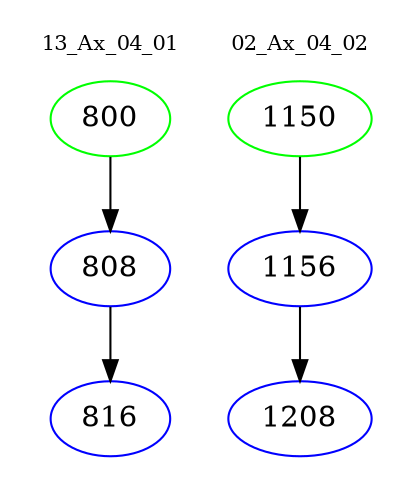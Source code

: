 digraph{
subgraph cluster_0 {
color = white
label = "13_Ax_04_01";
fontsize=10;
T0_800 [label="800", color="green"]
T0_800 -> T0_808 [color="black"]
T0_808 [label="808", color="blue"]
T0_808 -> T0_816 [color="black"]
T0_816 [label="816", color="blue"]
}
subgraph cluster_1 {
color = white
label = "02_Ax_04_02";
fontsize=10;
T1_1150 [label="1150", color="green"]
T1_1150 -> T1_1156 [color="black"]
T1_1156 [label="1156", color="blue"]
T1_1156 -> T1_1208 [color="black"]
T1_1208 [label="1208", color="blue"]
}
}
